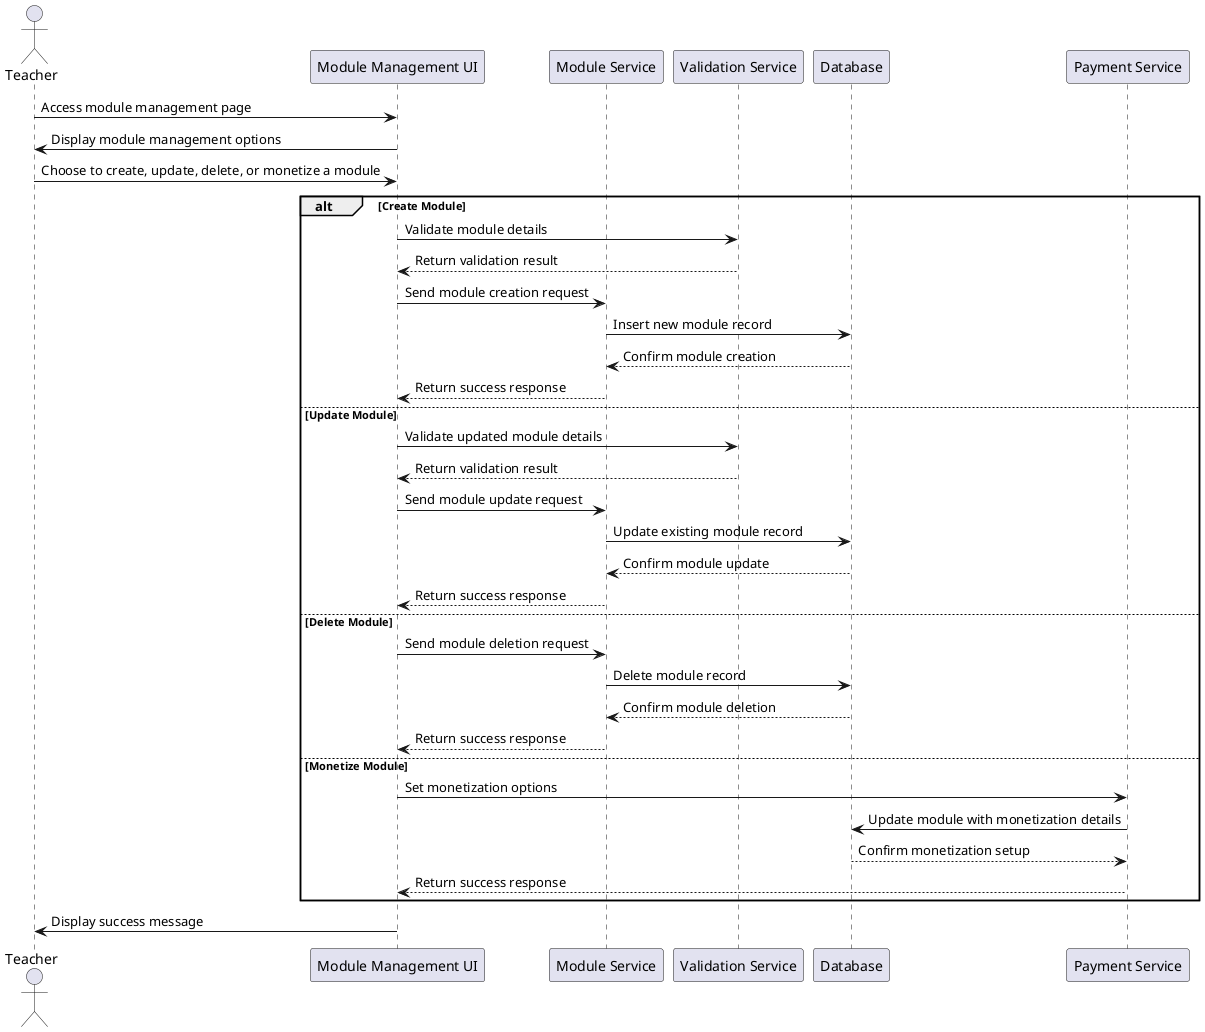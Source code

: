 @startuml module-management-sequence-diagram

actor Teacher
participant "Module Management UI" as ModuleUI
participant "Module Service" as ModuleService
participant "Validation Service" as ValidationService
participant "Database" as DB
participant "Payment Service" as PaymentService

Teacher -> ModuleUI: Access module management page
ModuleUI -> Teacher: Display module management options
Teacher -> ModuleUI: Choose to create, update, delete, or monetize a module

alt Create Module
    ModuleUI -> ValidationService: Validate module details
    ValidationService --> ModuleUI: Return validation result
    ModuleUI -> ModuleService: Send module creation request
    ModuleService -> DB: Insert new module record
    DB --> ModuleService: Confirm module creation
    ModuleService --> ModuleUI: Return success response
else Update Module
    ModuleUI -> ValidationService: Validate updated module details
    ValidationService --> ModuleUI: Return validation result
    ModuleUI -> ModuleService: Send module update request
    ModuleService -> DB: Update existing module record
    DB --> ModuleService: Confirm module update
    ModuleService --> ModuleUI: Return success response
else Delete Module
    ModuleUI -> ModuleService: Send module deletion request
    ModuleService -> DB: Delete module record
    DB --> ModuleService: Confirm module deletion
    ModuleService --> ModuleUI: Return success response
else Monetize Module
    ModuleUI -> PaymentService: Set monetization options
    PaymentService -> DB: Update module with monetization details
    DB --> PaymentService: Confirm monetization setup
    PaymentService --> ModuleUI: Return success response
end

ModuleUI -> Teacher: Display success message
@enduml

